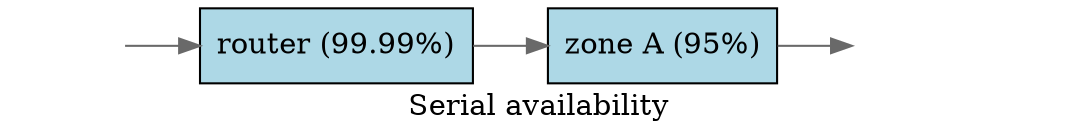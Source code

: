 // Generate with command:
// $ dot -Tpdf -O serial.dot

digraph serial {
    rankdir="LR";
    label="Serial availability";
    node [style=filled, fillcolor=lightblue, shape=rect];
    edge [color=dimgrey];

    client [style=invis];
    router [label="router (99.99%)"];
    zoneA [label="zone A (95%)"];
    downstream [style=invis];

    client -> router;
    router -> zoneA;
    zoneA -> downstream;
}
